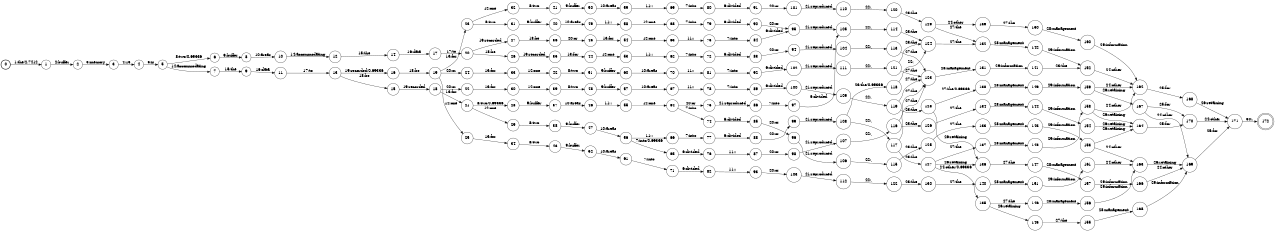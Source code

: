 digraph FST {
rankdir = LR;
size = "8.5,11";
label = "";
center = 1;
orientation = Portrait;
ranksep = "0.4";
nodesep = "0.25";
0 [label = "0", shape = circle, style = bold, fontsize = 14]
	0 -> 1 [label = "1:the/2.7412", fontsize = 14];
1 [label = "1", shape = circle, style = solid, fontsize = 14]
	1 -> 2 [label = "2:buffer", fontsize = 14];
2 [label = "2", shape = circle, style = solid, fontsize = 14]
	2 -> 3 [label = "3:memory", fontsize = 14];
3 [label = "3", shape = circle, style = solid, fontsize = 14]
	3 -> 4 [label = "4:13", fontsize = 14];
4 [label = "4", shape = circle, style = solid, fontsize = 14]
	4 -> 5 [label = "5:is", fontsize = 14];
5 [label = "5", shape = circle, style = solid, fontsize = 14]
	5 -> 6 [label = "8:two/0.69336", fontsize = 14];
	5 -> 7 [label = "14:accommodating", fontsize = 14];
6 [label = "6", shape = circle, style = solid, fontsize = 14]
	6 -> 8 [label = "9:buffer", fontsize = 14];
7 [label = "7", shape = circle, style = solid, fontsize = 14]
	7 -> 9 [label = "15:the", fontsize = 14];
8 [label = "8", shape = circle, style = solid, fontsize = 14]
	8 -> 10 [label = "10:areas", fontsize = 14];
9 [label = "9", shape = circle, style = solid, fontsize = 14]
	9 -> 11 [label = "16:data", fontsize = 14];
10 [label = "10", shape = circle, style = solid, fontsize = 14]
	10 -> 12 [label = "14:accommodating", fontsize = 14];
11 [label = "11", shape = circle, style = solid, fontsize = 14]
	11 -> 13 [label = "17:to", fontsize = 14];
12 [label = "12", shape = circle, style = solid, fontsize = 14]
	12 -> 14 [label = "15:the", fontsize = 14];
13 [label = "13", shape = circle, style = solid, fontsize = 14]
	13 -> 15 [label = "18:be", fontsize = 14];
	13 -> 16 [label = "19:recorded/0.69336", fontsize = 14];
14 [label = "14", shape = circle, style = solid, fontsize = 14]
	14 -> 17 [label = "16:data", fontsize = 14];
15 [label = "15", shape = circle, style = solid, fontsize = 14]
	15 -> 18 [label = "19:recorded", fontsize = 14];
16 [label = "16", shape = circle, style = solid, fontsize = 14]
	16 -> 19 [label = "18:be", fontsize = 14];
17 [label = "17", shape = circle, style = solid, fontsize = 14]
	17 -> 20 [label = "17:to", fontsize = 14];
18 [label = "18", shape = circle, style = solid, fontsize = 14]
	18 -> 21 [label = "13:for", fontsize = 14];
	18 -> 22 [label = "20:or", fontsize = 14];
19 [label = "19", shape = circle, style = solid, fontsize = 14]
	19 -> 25 [label = "12:one", fontsize = 14];
	19 -> 23 [label = "13:for", fontsize = 14];
	19 -> 24 [label = "20:or", fontsize = 14];
20 [label = "20", shape = circle, style = solid, fontsize = 14]
	20 -> 26 [label = "18:be", fontsize = 14];
	20 -> 27 [label = "19:recorded", fontsize = 14];
21 [label = "21", shape = circle, style = solid, fontsize = 14]
	21 -> 28 [label = "8:two/0.69336", fontsize = 14];
	21 -> 29 [label = "12:one", fontsize = 14];
22 [label = "22", shape = circle, style = solid, fontsize = 14]
	22 -> 30 [label = "13:for", fontsize = 14];
23 [label = "23", shape = circle, style = solid, fontsize = 14]
	23 -> 31 [label = "8:two", fontsize = 14];
	23 -> 32 [label = "12:one", fontsize = 14];
24 [label = "24", shape = circle, style = solid, fontsize = 14]
	24 -> 33 [label = "13:for", fontsize = 14];
25 [label = "25", shape = circle, style = solid, fontsize = 14]
	25 -> 34 [label = "13:for", fontsize = 14];
26 [label = "26", shape = circle, style = solid, fontsize = 14]
	26 -> 35 [label = "19:recorded", fontsize = 14];
27 [label = "27", shape = circle, style = solid, fontsize = 14]
	27 -> 36 [label = "18:be", fontsize = 14];
28 [label = "28", shape = circle, style = solid, fontsize = 14]
	28 -> 37 [label = "9:buffer", fontsize = 14];
29 [label = "29", shape = circle, style = solid, fontsize = 14]
	29 -> 38 [label = "8:two", fontsize = 14];
30 [label = "30", shape = circle, style = solid, fontsize = 14]
	30 -> 39 [label = "12:one", fontsize = 14];
31 [label = "31", shape = circle, style = solid, fontsize = 14]
	31 -> 40 [label = "9:buffer", fontsize = 14];
32 [label = "32", shape = circle, style = solid, fontsize = 14]
	32 -> 41 [label = "8:two", fontsize = 14];
33 [label = "33", shape = circle, style = solid, fontsize = 14]
	33 -> 42 [label = "12:one", fontsize = 14];
34 [label = "34", shape = circle, style = solid, fontsize = 14]
	34 -> 43 [label = "8:two", fontsize = 14];
35 [label = "35", shape = circle, style = solid, fontsize = 14]
	35 -> 44 [label = "13:for", fontsize = 14];
36 [label = "36", shape = circle, style = solid, fontsize = 14]
	36 -> 45 [label = "20:or", fontsize = 14];
37 [label = "37", shape = circle, style = solid, fontsize = 14]
	37 -> 46 [label = "10:areas", fontsize = 14];
38 [label = "38", shape = circle, style = solid, fontsize = 14]
	38 -> 47 [label = "9:buffer", fontsize = 14];
39 [label = "39", shape = circle, style = solid, fontsize = 14]
	39 -> 48 [label = "8:two", fontsize = 14];
40 [label = "40", shape = circle, style = solid, fontsize = 14]
	40 -> 49 [label = "10:areas", fontsize = 14];
41 [label = "41", shape = circle, style = solid, fontsize = 14]
	41 -> 50 [label = "9:buffer", fontsize = 14];
42 [label = "42", shape = circle, style = solid, fontsize = 14]
	42 -> 51 [label = "8:two", fontsize = 14];
43 [label = "43", shape = circle, style = solid, fontsize = 14]
	43 -> 52 [label = "9:buffer", fontsize = 14];
44 [label = "44", shape = circle, style = solid, fontsize = 14]
	44 -> 53 [label = "12:one", fontsize = 14];
45 [label = "45", shape = circle, style = solid, fontsize = 14]
	45 -> 54 [label = "13:for", fontsize = 14];
46 [label = "46", shape = circle, style = solid, fontsize = 14]
	46 -> 55 [label = "11::", fontsize = 14];
47 [label = "47", shape = circle, style = solid, fontsize = 14]
	47 -> 56 [label = "10:areas", fontsize = 14];
48 [label = "48", shape = circle, style = solid, fontsize = 14]
	48 -> 57 [label = "9:buffer", fontsize = 14];
49 [label = "49", shape = circle, style = solid, fontsize = 14]
	49 -> 58 [label = "11::", fontsize = 14];
50 [label = "50", shape = circle, style = solid, fontsize = 14]
	50 -> 59 [label = "10:areas", fontsize = 14];
51 [label = "51", shape = circle, style = solid, fontsize = 14]
	51 -> 60 [label = "9:buffer", fontsize = 14];
52 [label = "52", shape = circle, style = solid, fontsize = 14]
	52 -> 61 [label = "10:areas", fontsize = 14];
53 [label = "53", shape = circle, style = solid, fontsize = 14]
	53 -> 62 [label = "11::", fontsize = 14];
54 [label = "54", shape = circle, style = solid, fontsize = 14]
	54 -> 63 [label = "12:one", fontsize = 14];
55 [label = "55", shape = circle, style = solid, fontsize = 14]
	55 -> 64 [label = "12:one", fontsize = 14];
56 [label = "56", shape = circle, style = solid, fontsize = 14]
	56 -> 65 [label = "7:into/0.69336", fontsize = 14];
	56 -> 66 [label = "11::", fontsize = 14];
57 [label = "57", shape = circle, style = solid, fontsize = 14]
	57 -> 67 [label = "10:areas", fontsize = 14];
58 [label = "58", shape = circle, style = solid, fontsize = 14]
	58 -> 68 [label = "12:one", fontsize = 14];
59 [label = "59", shape = circle, style = solid, fontsize = 14]
	59 -> 69 [label = "11::", fontsize = 14];
60 [label = "60", shape = circle, style = solid, fontsize = 14]
	60 -> 70 [label = "10:areas", fontsize = 14];
61 [label = "61", shape = circle, style = solid, fontsize = 14]
	61 -> 71 [label = "7:into", fontsize = 14];
62 [label = "62", shape = circle, style = solid, fontsize = 14]
	62 -> 72 [label = "7:into", fontsize = 14];
63 [label = "63", shape = circle, style = solid, fontsize = 14]
	63 -> 73 [label = "11::", fontsize = 14];
64 [label = "64", shape = circle, style = solid, fontsize = 14]
	64 -> 74 [label = "7:into", fontsize = 14];
	64 -> 75 [label = "20:or", fontsize = 14];
65 [label = "65", shape = circle, style = solid, fontsize = 14]
	65 -> 76 [label = "6:divided", fontsize = 14];
66 [label = "66", shape = circle, style = solid, fontsize = 14]
	66 -> 77 [label = "7:into", fontsize = 14];
67 [label = "67", shape = circle, style = solid, fontsize = 14]
	67 -> 78 [label = "11::", fontsize = 14];
68 [label = "68", shape = circle, style = solid, fontsize = 14]
	68 -> 79 [label = "7:into", fontsize = 14];
69 [label = "69", shape = circle, style = solid, fontsize = 14]
	69 -> 80 [label = "7:into", fontsize = 14];
70 [label = "70", shape = circle, style = solid, fontsize = 14]
	70 -> 81 [label = "11::", fontsize = 14];
71 [label = "71", shape = circle, style = solid, fontsize = 14]
	71 -> 82 [label = "6:divided", fontsize = 14];
72 [label = "72", shape = circle, style = solid, fontsize = 14]
	72 -> 83 [label = "6:divided", fontsize = 14];
73 [label = "73", shape = circle, style = solid, fontsize = 14]
	73 -> 84 [label = "7:into", fontsize = 14];
74 [label = "74", shape = circle, style = solid, fontsize = 14]
	74 -> 85 [label = "6:divided", fontsize = 14];
75 [label = "75", shape = circle, style = solid, fontsize = 14]
	75 -> 86 [label = "21:reproduced", fontsize = 14];
76 [label = "76", shape = circle, style = solid, fontsize = 14]
	76 -> 87 [label = "11::", fontsize = 14];
77 [label = "77", shape = circle, style = solid, fontsize = 14]
	77 -> 88 [label = "6:divided", fontsize = 14];
78 [label = "78", shape = circle, style = solid, fontsize = 14]
	78 -> 89 [label = "7:into", fontsize = 14];
79 [label = "79", shape = circle, style = solid, fontsize = 14]
	79 -> 90 [label = "6:divided", fontsize = 14];
80 [label = "80", shape = circle, style = solid, fontsize = 14]
	80 -> 91 [label = "6:divided", fontsize = 14];
81 [label = "81", shape = circle, style = solid, fontsize = 14]
	81 -> 92 [label = "7:into", fontsize = 14];
82 [label = "82", shape = circle, style = solid, fontsize = 14]
	82 -> 93 [label = "11::", fontsize = 14];
83 [label = "83", shape = circle, style = solid, fontsize = 14]
	83 -> 94 [label = "20:or", fontsize = 14];
84 [label = "84", shape = circle, style = solid, fontsize = 14]
	84 -> 95 [label = "6:divided", fontsize = 14];
85 [label = "85", shape = circle, style = solid, fontsize = 14]
	85 -> 96 [label = "20:or", fontsize = 14];
86 [label = "86", shape = circle, style = solid, fontsize = 14]
	86 -> 97 [label = "7:into", fontsize = 14];
87 [label = "87", shape = circle, style = solid, fontsize = 14]
	87 -> 98 [label = "20:or", fontsize = 14];
88 [label = "88", shape = circle, style = solid, fontsize = 14]
	88 -> 99 [label = "20:or", fontsize = 14];
89 [label = "89", shape = circle, style = solid, fontsize = 14]
	89 -> 100 [label = "6:divided", fontsize = 14];
90 [label = "90", shape = circle, style = solid, fontsize = 14]
	90 -> 95 [label = "20:or", fontsize = 14];
91 [label = "91", shape = circle, style = solid, fontsize = 14]
	91 -> 101 [label = "20:or", fontsize = 14];
92 [label = "92", shape = circle, style = solid, fontsize = 14]
	92 -> 102 [label = "6:divided", fontsize = 14];
93 [label = "93", shape = circle, style = solid, fontsize = 14]
	93 -> 103 [label = "20:or", fontsize = 14];
94 [label = "94", shape = circle, style = solid, fontsize = 14]
	94 -> 104 [label = "21:reproduced", fontsize = 14];
95 [label = "95", shape = circle, style = solid, fontsize = 14]
	95 -> 105 [label = "21:reproduced", fontsize = 14];
96 [label = "96", shape = circle, style = solid, fontsize = 14]
	96 -> 106 [label = "21:reproduced", fontsize = 14];
97 [label = "97", shape = circle, style = solid, fontsize = 14]
	97 -> 105 [label = "6:divided", fontsize = 14];
98 [label = "98", shape = circle, style = solid, fontsize = 14]
	98 -> 107 [label = "21:reproduced", fontsize = 14];
99 [label = "99", shape = circle, style = solid, fontsize = 14]
	99 -> 108 [label = "21:reproduced", fontsize = 14];
100 [label = "100", shape = circle, style = solid, fontsize = 14]
	100 -> 109 [label = "21:reproduced", fontsize = 14];
101 [label = "101", shape = circle, style = solid, fontsize = 14]
	101 -> 110 [label = "21:reproduced", fontsize = 14];
102 [label = "102", shape = circle, style = solid, fontsize = 14]
	102 -> 111 [label = "21:reproduced", fontsize = 14];
103 [label = "103", shape = circle, style = solid, fontsize = 14]
	103 -> 112 [label = "21:reproduced", fontsize = 14];
104 [label = "104", shape = circle, style = solid, fontsize = 14]
	104 -> 113 [label = "22:,", fontsize = 14];
105 [label = "105", shape = circle, style = solid, fontsize = 14]
	105 -> 114 [label = "22:,", fontsize = 14];
106 [label = "106", shape = circle, style = solid, fontsize = 14]
	106 -> 115 [label = "22:,", fontsize = 14];
107 [label = "107", shape = circle, style = solid, fontsize = 14]
	107 -> 116 [label = "22:,", fontsize = 14];
108 [label = "108", shape = circle, style = solid, fontsize = 14]
	108 -> 118 [label = "23:the/0.69336", fontsize = 14];
	108 -> 117 [label = "22:,", fontsize = 14];
109 [label = "109", shape = circle, style = solid, fontsize = 14]
	109 -> 119 [label = "22:,", fontsize = 14];
110 [label = "110", shape = circle, style = solid, fontsize = 14]
	110 -> 120 [label = "22:,", fontsize = 14];
111 [label = "111", shape = circle, style = solid, fontsize = 14]
	111 -> 121 [label = "22:,", fontsize = 14];
112 [label = "112", shape = circle, style = solid, fontsize = 14]
	112 -> 122 [label = "22:,", fontsize = 14];
113 [label = "113", shape = circle, style = solid, fontsize = 14]
	113 -> 123 [label = "27:the", fontsize = 14];
114 [label = "114", shape = circle, style = solid, fontsize = 14]
	114 -> 124 [label = "23:the", fontsize = 14];
115 [label = "115", shape = circle, style = solid, fontsize = 14]
	115 -> 125 [label = "23:the", fontsize = 14];
116 [label = "116", shape = circle, style = solid, fontsize = 14]
	116 -> 126 [label = "23:the", fontsize = 14];
	116 -> 123 [label = "27:the", fontsize = 14];
117 [label = "117", shape = circle, style = solid, fontsize = 14]
	117 -> 127 [label = "23:the", fontsize = 14];
	117 -> 123 [label = "27:the", fontsize = 14];
118 [label = "118", shape = circle, style = solid, fontsize = 14]
	118 -> 124 [label = "22:,", fontsize = 14];
119 [label = "119", shape = circle, style = solid, fontsize = 14]
	119 -> 128 [label = "23:the", fontsize = 14];
	119 -> 123 [label = "27:the", fontsize = 14];
120 [label = "120", shape = circle, style = solid, fontsize = 14]
	120 -> 129 [label = "23:the", fontsize = 14];
121 [label = "121", shape = circle, style = solid, fontsize = 14]
	121 -> 123 [label = "27:the", fontsize = 14];
	121 -> 124 [label = "23:the", fontsize = 14];
122 [label = "122", shape = circle, style = solid, fontsize = 14]
	122 -> 130 [label = "23:the", fontsize = 14];
123 [label = "123", shape = circle, style = solid, fontsize = 14]
	123 -> 131 [label = "28:management", fontsize = 14];
124 [label = "124", shape = circle, style = solid, fontsize = 14]
	124 -> 132 [label = "27:the", fontsize = 14];
125 [label = "125", shape = circle, style = solid, fontsize = 14]
	125 -> 133 [label = "27:the", fontsize = 14];
126 [label = "126", shape = circle, style = solid, fontsize = 14]
	126 -> 134 [label = "27:the", fontsize = 14];
127 [label = "127", shape = circle, style = solid, fontsize = 14]
	127 -> 137 [label = "27:the", fontsize = 14];
	127 -> 135 [label = "24:other/0.69336", fontsize = 14];
	127 -> 136 [label = "26:retaining", fontsize = 14];
128 [label = "128", shape = circle, style = solid, fontsize = 14]
	128 -> 138 [label = "27:the/0.69336", fontsize = 14];
	128 -> 136 [label = "26:retaining", fontsize = 14];
129 [label = "129", shape = circle, style = solid, fontsize = 14]
	129 -> 132 [label = "27:the", fontsize = 14];
	129 -> 139 [label = "24:other", fontsize = 14];
130 [label = "130", shape = circle, style = solid, fontsize = 14]
	130 -> 140 [label = "27:the", fontsize = 14];
131 [label = "131", shape = circle, style = solid, fontsize = 14]
	131 -> 141 [label = "29:information", fontsize = 14];
132 [label = "132", shape = circle, style = solid, fontsize = 14]
	132 -> 142 [label = "28:management", fontsize = 14];
133 [label = "133", shape = circle, style = solid, fontsize = 14]
	133 -> 143 [label = "28:management", fontsize = 14];
134 [label = "134", shape = circle, style = solid, fontsize = 14]
	134 -> 144 [label = "28:management", fontsize = 14];
135 [label = "135", shape = circle, style = solid, fontsize = 14]
	135 -> 146 [label = "27:the", fontsize = 14];
	135 -> 145 [label = "26:retaining", fontsize = 14];
136 [label = "136", shape = circle, style = solid, fontsize = 14]
	136 -> 147 [label = "27:the", fontsize = 14];
137 [label = "137", shape = circle, style = solid, fontsize = 14]
	137 -> 148 [label = "28:management", fontsize = 14];
138 [label = "138", shape = circle, style = solid, fontsize = 14]
	138 -> 149 [label = "28:management", fontsize = 14];
139 [label = "139", shape = circle, style = solid, fontsize = 14]
	139 -> 150 [label = "27:the", fontsize = 14];
140 [label = "140", shape = circle, style = solid, fontsize = 14]
	140 -> 151 [label = "28:management", fontsize = 14];
141 [label = "141", shape = circle, style = solid, fontsize = 14]
	141 -> 152 [label = "23:the", fontsize = 14];
142 [label = "142", shape = circle, style = solid, fontsize = 14]
	142 -> 152 [label = "29:information", fontsize = 14];
143 [label = "143", shape = circle, style = solid, fontsize = 14]
	143 -> 153 [label = "29:information", fontsize = 14];
144 [label = "144", shape = circle, style = solid, fontsize = 14]
	144 -> 154 [label = "29:information", fontsize = 14];
145 [label = "145", shape = circle, style = solid, fontsize = 14]
	145 -> 155 [label = "27:the", fontsize = 14];
146 [label = "146", shape = circle, style = solid, fontsize = 14]
	146 -> 156 [label = "28:management", fontsize = 14];
147 [label = "147", shape = circle, style = solid, fontsize = 14]
	147 -> 157 [label = "28:management", fontsize = 14];
148 [label = "148", shape = circle, style = solid, fontsize = 14]
	148 -> 158 [label = "29:information", fontsize = 14];
149 [label = "149", shape = circle, style = solid, fontsize = 14]
	149 -> 159 [label = "29:information", fontsize = 14];
150 [label = "150", shape = circle, style = solid, fontsize = 14]
	150 -> 160 [label = "28:management", fontsize = 14];
151 [label = "151", shape = circle, style = solid, fontsize = 14]
	151 -> 161 [label = "29:information", fontsize = 14];
152 [label = "152", shape = circle, style = solid, fontsize = 14]
	152 -> 162 [label = "24:other", fontsize = 14];
153 [label = "153", shape = circle, style = solid, fontsize = 14]
	153 -> 163 [label = "24:other", fontsize = 14];
	153 -> 164 [label = "26:retaining", fontsize = 14];
154 [label = "154", shape = circle, style = solid, fontsize = 14]
	154 -> 164 [label = "26:retaining", fontsize = 14];
155 [label = "155", shape = circle, style = solid, fontsize = 14]
	155 -> 165 [label = "28:management", fontsize = 14];
156 [label = "156", shape = circle, style = solid, fontsize = 14]
	156 -> 163 [label = "29:information", fontsize = 14];
157 [label = "157", shape = circle, style = solid, fontsize = 14]
	157 -> 166 [label = "29:information", fontsize = 14];
158 [label = "158", shape = circle, style = solid, fontsize = 14]
	158 -> 162 [label = "24:other", fontsize = 14];
	158 -> 164 [label = "26:retaining", fontsize = 14];
159 [label = "159", shape = circle, style = solid, fontsize = 14]
	159 -> 162 [label = "24:other", fontsize = 14];
	159 -> 167 [label = "26:retaining", fontsize = 14];
160 [label = "160", shape = circle, style = solid, fontsize = 14]
	160 -> 162 [label = "29:information", fontsize = 14];
161 [label = "161", shape = circle, style = solid, fontsize = 14]
	161 -> 163 [label = "24:other", fontsize = 14];
162 [label = "162", shape = circle, style = solid, fontsize = 14]
	162 -> 168 [label = "25:for", fontsize = 14];
163 [label = "163", shape = circle, style = solid, fontsize = 14]
	163 -> 169 [label = "26:retaining", fontsize = 14];
164 [label = "164", shape = circle, style = solid, fontsize = 14]
	164 -> 170 [label = "25:for", fontsize = 14];
165 [label = "165", shape = circle, style = solid, fontsize = 14]
	165 -> 169 [label = "29:information", fontsize = 14];
166 [label = "166", shape = circle, style = solid, fontsize = 14]
	166 -> 169 [label = "24:other", fontsize = 14];
167 [label = "167", shape = circle, style = solid, fontsize = 14]
	167 -> 170 [label = "25:for", fontsize = 14];
	167 -> 169 [label = "24:other", fontsize = 14];
168 [label = "168", shape = circle, style = solid, fontsize = 14]
	168 -> 171 [label = "26:retaining", fontsize = 14];
169 [label = "169", shape = circle, style = solid, fontsize = 14]
	169 -> 171 [label = "25:for", fontsize = 14];
170 [label = "170", shape = circle, style = solid, fontsize = 14]
	170 -> 171 [label = "24:other", fontsize = 14];
171 [label = "171", shape = circle, style = solid, fontsize = 14]
	171 -> 172 [label = "30:.", fontsize = 14];
172 [label = "172", shape = doublecircle, style = solid, fontsize = 14]
}
